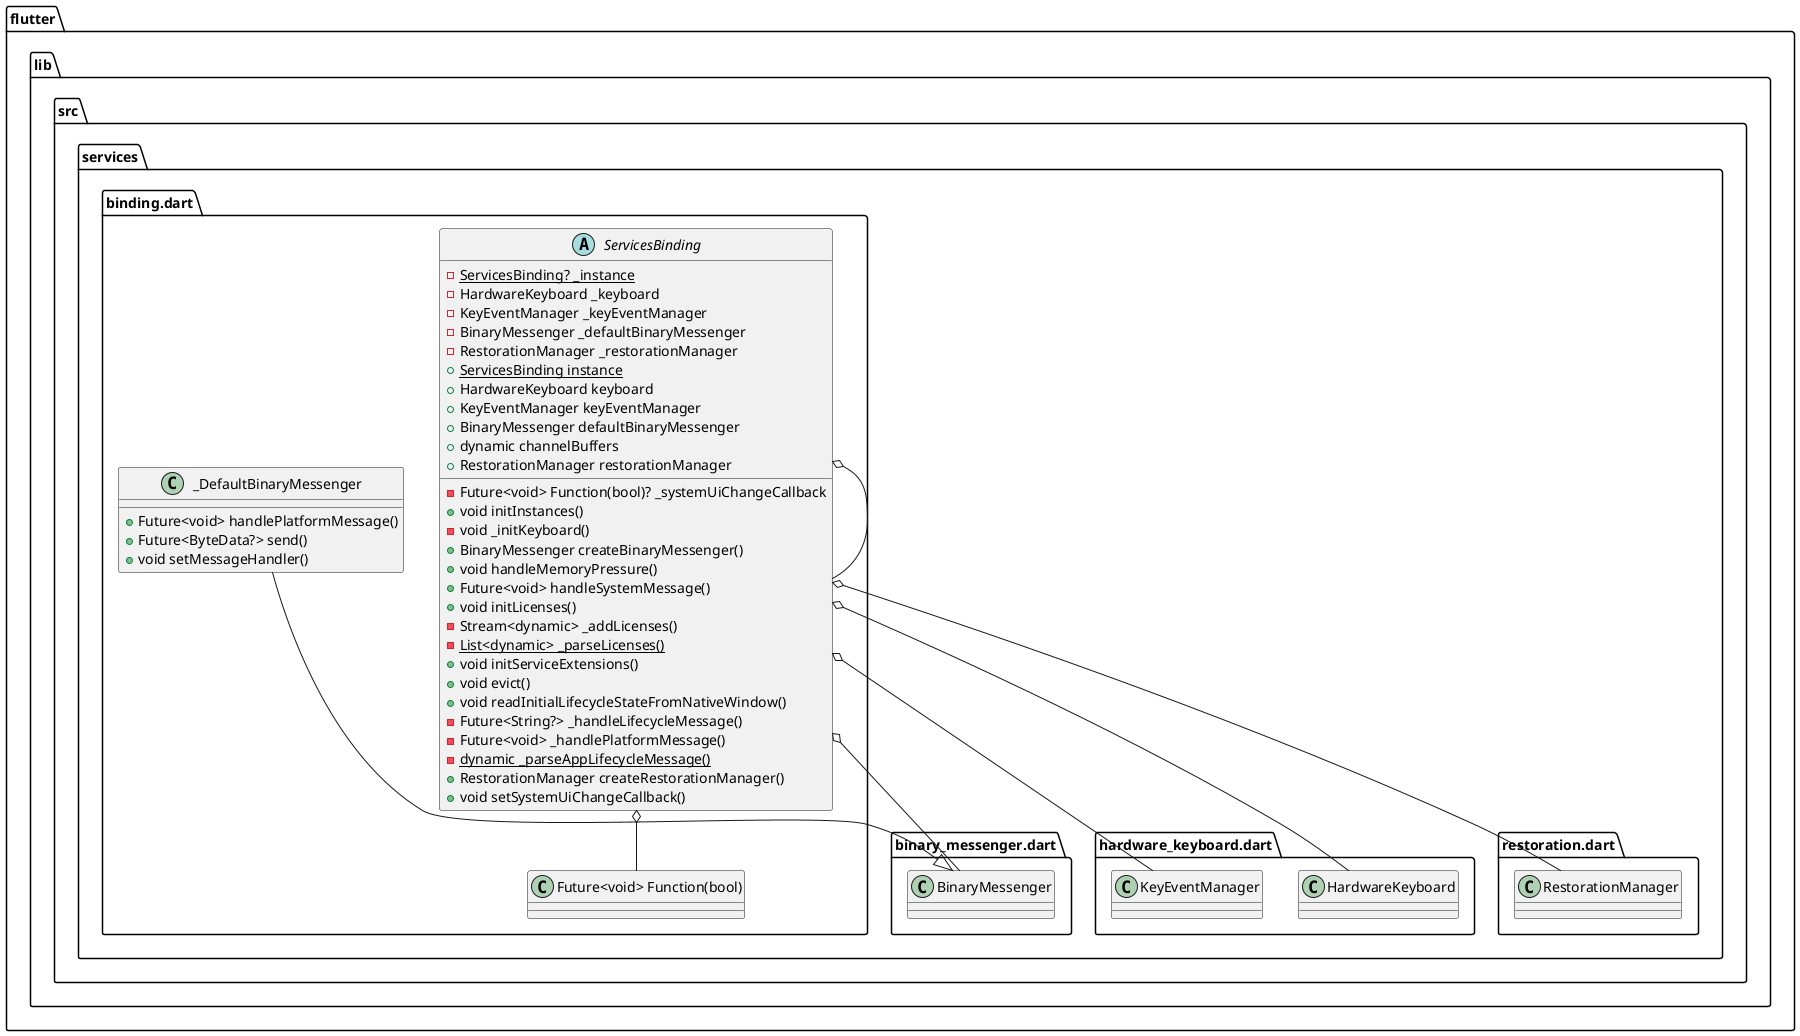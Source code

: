 @startuml
set namespaceSeparator ::

class "flutter::lib::src::services::binding.dart::_DefaultBinaryMessenger" {
  +Future<void> handlePlatformMessage()
  +Future<ByteData?> send()
  +void setMessageHandler()
}

"flutter::lib::src::services::binary_messenger.dart::BinaryMessenger" <|-- "flutter::lib::src::services::binding.dart::_DefaultBinaryMessenger"

abstract class "flutter::lib::src::services::binding.dart::ServicesBinding" {
  {static} -ServicesBinding? _instance
  -HardwareKeyboard _keyboard
  -KeyEventManager _keyEventManager
  -BinaryMessenger _defaultBinaryMessenger
  -RestorationManager _restorationManager
  -Future<void> Function(bool)? _systemUiChangeCallback
  {static} +ServicesBinding instance
  +HardwareKeyboard keyboard
  +KeyEventManager keyEventManager
  +BinaryMessenger defaultBinaryMessenger
  +dynamic channelBuffers
  +RestorationManager restorationManager
  +void initInstances()
  -void _initKeyboard()
  +BinaryMessenger createBinaryMessenger()
  +void handleMemoryPressure()
  +Future<void> handleSystemMessage()
  +void initLicenses()
  -Stream<dynamic> _addLicenses()
  {static} -List<dynamic> _parseLicenses()
  +void initServiceExtensions()
  +void evict()
  +void readInitialLifecycleStateFromNativeWindow()
  -Future<String?> _handleLifecycleMessage()
  -Future<void> _handlePlatformMessage()
  {static} -dynamic _parseAppLifecycleMessage()
  +RestorationManager createRestorationManager()
  +void setSystemUiChangeCallback()
}

"flutter::lib::src::services::binding.dart::ServicesBinding" o-- "flutter::lib::src::services::binding.dart::ServicesBinding"
"flutter::lib::src::services::binding.dart::ServicesBinding" o-- "flutter::lib::src::services::hardware_keyboard.dart::HardwareKeyboard"
"flutter::lib::src::services::binding.dart::ServicesBinding" o-- "flutter::lib::src::services::hardware_keyboard.dart::KeyEventManager"
"flutter::lib::src::services::binding.dart::ServicesBinding" o-- "flutter::lib::src::services::binary_messenger.dart::BinaryMessenger"
"flutter::lib::src::services::binding.dart::ServicesBinding" o-- "flutter::lib::src::services::restoration.dart::RestorationManager"
"flutter::lib::src::services::binding.dart::ServicesBinding" o-- "flutter::lib::src::services::binding.dart::Future<void> Function(bool)"


@enduml